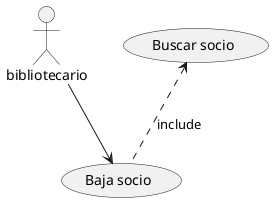 @startuml

actor bibliotecario

bibliotecario --> (Baja socio)
(Buscar socio) <.. (Baja socio) : include


@enduml